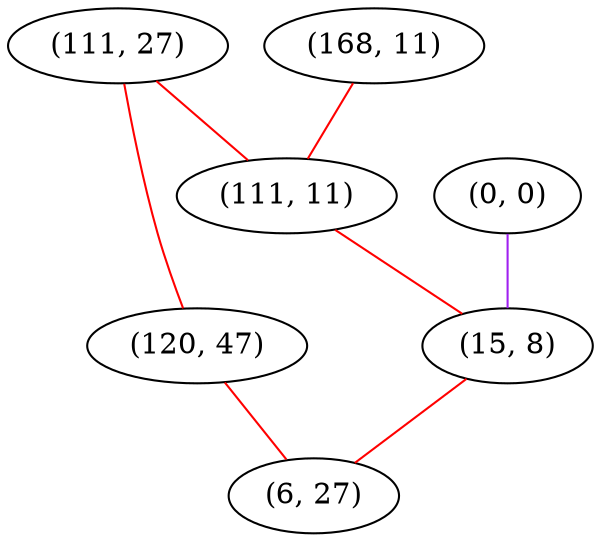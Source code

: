 graph "" {
"(111, 27)";
"(0, 0)";
"(168, 11)";
"(120, 47)";
"(111, 11)";
"(15, 8)";
"(6, 27)";
"(111, 27)" -- "(111, 11)"  [color=red, key=0, weight=1];
"(111, 27)" -- "(120, 47)"  [color=red, key=0, weight=1];
"(0, 0)" -- "(15, 8)"  [color=purple, key=0, weight=4];
"(168, 11)" -- "(111, 11)"  [color=red, key=0, weight=1];
"(120, 47)" -- "(6, 27)"  [color=red, key=0, weight=1];
"(111, 11)" -- "(15, 8)"  [color=red, key=0, weight=1];
"(15, 8)" -- "(6, 27)"  [color=red, key=0, weight=1];
}
